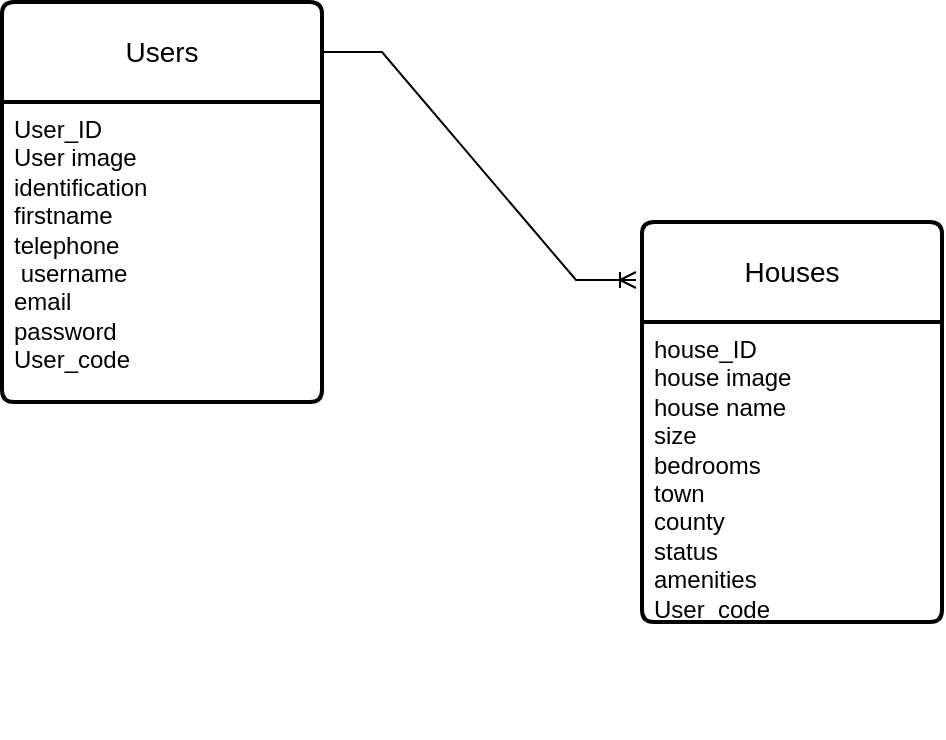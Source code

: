 <mxfile version="22.0.6" type="github">
  <diagram id="R2lEEEUBdFMjLlhIrx00" name="Page-1">
    <mxGraphModel dx="954" dy="647" grid="1" gridSize="10" guides="1" tooltips="1" connect="1" arrows="1" fold="1" page="1" pageScale="1" pageWidth="850" pageHeight="1100" math="0" shadow="0" extFonts="Permanent Marker^https://fonts.googleapis.com/css?family=Permanent+Marker">
      <root>
        <mxCell id="0" />
        <mxCell id="1" parent="0" />
        <mxCell id="PkmYTVWjFRIUk0D2hP3R-5" value="Users" style="swimlane;childLayout=stackLayout;horizontal=1;startSize=50;horizontalStack=0;rounded=1;fontSize=14;fontStyle=0;strokeWidth=2;resizeParent=0;resizeLast=1;shadow=0;dashed=0;align=center;arcSize=4;whiteSpace=wrap;html=1;" parent="1" vertex="1">
          <mxGeometry x="120" y="200" width="160" height="200" as="geometry" />
        </mxCell>
        <mxCell id="PkmYTVWjFRIUk0D2hP3R-6" value="User_ID&lt;br&gt;User image&lt;br&gt;identification&lt;br&gt;firstname&lt;br&gt;telephone&lt;br&gt;&amp;nbsp;username&lt;br&gt;email&lt;br&gt;password&lt;br&gt;User_code&lt;br&gt;&lt;br&gt;" style="align=left;strokeColor=none;fillColor=none;spacingLeft=4;fontSize=12;verticalAlign=top;resizable=0;rotatable=0;part=1;html=1;" parent="PkmYTVWjFRIUk0D2hP3R-5" vertex="1">
          <mxGeometry y="50" width="160" height="150" as="geometry" />
        </mxCell>
        <mxCell id="PkmYTVWjFRIUk0D2hP3R-14" value="Houses" style="swimlane;childLayout=stackLayout;horizontal=1;startSize=50;horizontalStack=0;rounded=1;fontSize=14;fontStyle=0;strokeWidth=2;resizeParent=0;resizeLast=1;shadow=0;dashed=0;align=center;arcSize=4;whiteSpace=wrap;html=1;" parent="1" vertex="1">
          <mxGeometry x="440" y="310" width="150" height="200" as="geometry" />
        </mxCell>
        <mxCell id="PkmYTVWjFRIUk0D2hP3R-15" value="house_ID&lt;br&gt;house image&lt;br&gt;house name&lt;br&gt;size&lt;br&gt;bedrooms&lt;br&gt;town&lt;br&gt;county&lt;br&gt;status&lt;br&gt;amenities&lt;br&gt;User_code&lt;br&gt;&lt;br&gt;&lt;br&gt;&lt;br&gt;&lt;br&gt;" style="align=left;strokeColor=none;fillColor=none;spacingLeft=4;fontSize=12;verticalAlign=top;resizable=0;rotatable=0;part=1;html=1;" parent="PkmYTVWjFRIUk0D2hP3R-14" vertex="1">
          <mxGeometry y="50" width="150" height="150" as="geometry" />
        </mxCell>
        <mxCell id="LjbM7ltP2arIgjlti8oD-1" value="" style="edgeStyle=entityRelationEdgeStyle;fontSize=12;html=1;endArrow=ERoneToMany;rounded=0;entryX=-0.02;entryY=0.145;entryDx=0;entryDy=0;entryPerimeter=0;exitX=1;exitY=0.125;exitDx=0;exitDy=0;exitPerimeter=0;" edge="1" parent="1" source="PkmYTVWjFRIUk0D2hP3R-5" target="PkmYTVWjFRIUk0D2hP3R-14">
          <mxGeometry width="100" height="100" relative="1" as="geometry">
            <mxPoint x="370" y="390" as="sourcePoint" />
            <mxPoint x="470" y="290" as="targetPoint" />
          </mxGeometry>
        </mxCell>
      </root>
    </mxGraphModel>
  </diagram>
</mxfile>
